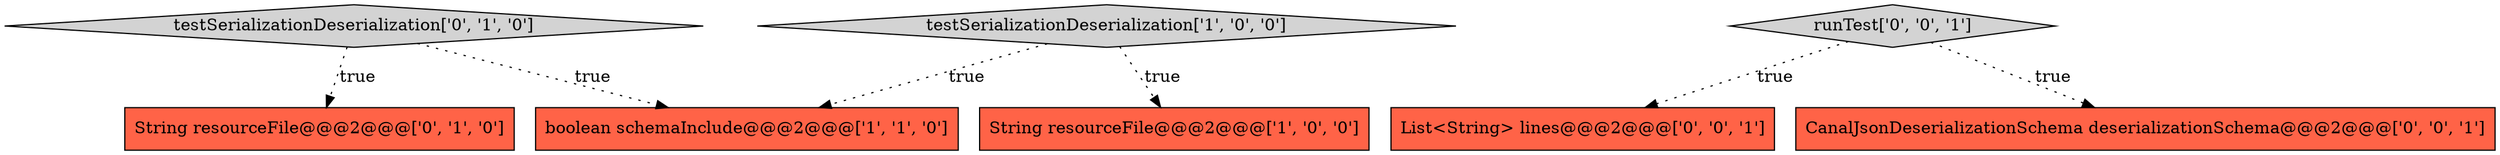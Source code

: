digraph {
4 [style = filled, label = "String resourceFile@@@2@@@['0', '1', '0']", fillcolor = tomato, shape = box image = "AAA0AAABBB2BBB"];
6 [style = filled, label = "List<String> lines@@@2@@@['0', '0', '1']", fillcolor = tomato, shape = box image = "AAA0AAABBB3BBB"];
7 [style = filled, label = "CanalJsonDeserializationSchema deserializationSchema@@@2@@@['0', '0', '1']", fillcolor = tomato, shape = box image = "AAA0AAABBB3BBB"];
1 [style = filled, label = "boolean schemaInclude@@@2@@@['1', '1', '0']", fillcolor = tomato, shape = box image = "AAA0AAABBB1BBB"];
2 [style = filled, label = "testSerializationDeserialization['1', '0', '0']", fillcolor = lightgray, shape = diamond image = "AAA0AAABBB1BBB"];
5 [style = filled, label = "runTest['0', '0', '1']", fillcolor = lightgray, shape = diamond image = "AAA0AAABBB3BBB"];
3 [style = filled, label = "testSerializationDeserialization['0', '1', '0']", fillcolor = lightgray, shape = diamond image = "AAA0AAABBB2BBB"];
0 [style = filled, label = "String resourceFile@@@2@@@['1', '0', '0']", fillcolor = tomato, shape = box image = "AAA0AAABBB1BBB"];
2->1 [style = dotted, label="true"];
5->6 [style = dotted, label="true"];
2->0 [style = dotted, label="true"];
3->4 [style = dotted, label="true"];
5->7 [style = dotted, label="true"];
3->1 [style = dotted, label="true"];
}
